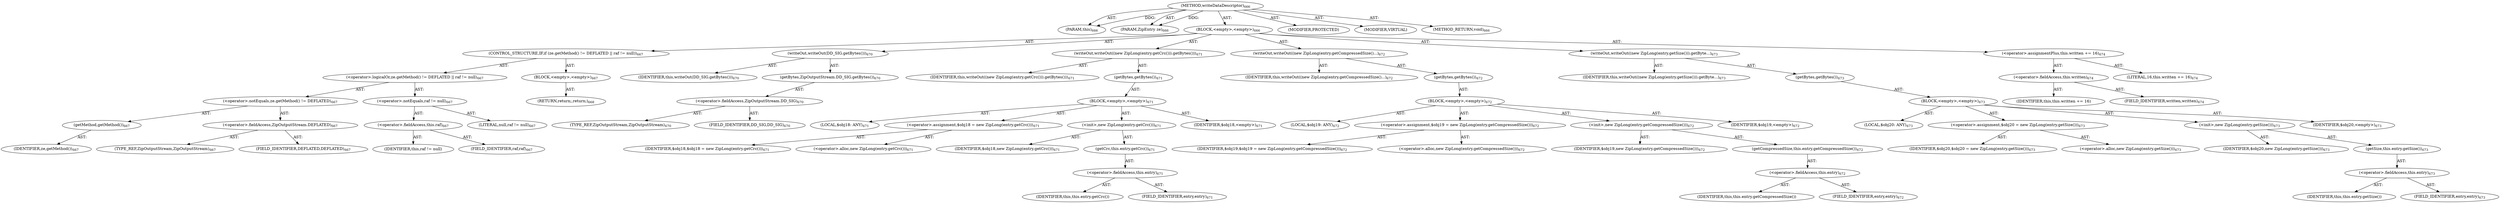 digraph "writeDataDescriptor" {  
"111669149713" [label = <(METHOD,writeDataDescriptor)<SUB>666</SUB>> ]
"115964117004" [label = <(PARAM,this)<SUB>666</SUB>> ]
"115964117025" [label = <(PARAM,ZipEntry ze)<SUB>666</SUB>> ]
"25769803845" [label = <(BLOCK,&lt;empty&gt;,&lt;empty&gt;)<SUB>666</SUB>> ]
"47244640290" [label = <(CONTROL_STRUCTURE,IF,if (ze.getMethod() != DEFLATED || raf != null))<SUB>667</SUB>> ]
"30064771596" [label = <(&lt;operator&gt;.logicalOr,ze.getMethod() != DEFLATED || raf != null)<SUB>667</SUB>> ]
"30064771597" [label = <(&lt;operator&gt;.notEquals,ze.getMethod() != DEFLATED)<SUB>667</SUB>> ]
"30064771598" [label = <(getMethod,getMethod())<SUB>667</SUB>> ]
"68719477093" [label = <(IDENTIFIER,ze,getMethod())<SUB>667</SUB>> ]
"30064771599" [label = <(&lt;operator&gt;.fieldAccess,ZipOutputStream.DEFLATED)<SUB>667</SUB>> ]
"180388626447" [label = <(TYPE_REF,ZipOutputStream,ZipOutputStream)<SUB>667</SUB>> ]
"55834575034" [label = <(FIELD_IDENTIFIER,DEFLATED,DEFLATED)<SUB>667</SUB>> ]
"30064771600" [label = <(&lt;operator&gt;.notEquals,raf != null)<SUB>667</SUB>> ]
"30064771601" [label = <(&lt;operator&gt;.fieldAccess,this.raf)<SUB>667</SUB>> ]
"68719477094" [label = <(IDENTIFIER,this,raf != null)> ]
"55834575035" [label = <(FIELD_IDENTIFIER,raf,raf)<SUB>667</SUB>> ]
"90194313290" [label = <(LITERAL,null,raf != null)<SUB>667</SUB>> ]
"25769803846" [label = <(BLOCK,&lt;empty&gt;,&lt;empty&gt;)<SUB>667</SUB>> ]
"146028888067" [label = <(RETURN,return;,return;)<SUB>668</SUB>> ]
"30064771602" [label = <(writeOut,writeOut(DD_SIG.getBytes()))<SUB>670</SUB>> ]
"68719476774" [label = <(IDENTIFIER,this,writeOut(DD_SIG.getBytes()))<SUB>670</SUB>> ]
"30064771603" [label = <(getBytes,ZipOutputStream.DD_SIG.getBytes())<SUB>670</SUB>> ]
"30064771604" [label = <(&lt;operator&gt;.fieldAccess,ZipOutputStream.DD_SIG)<SUB>670</SUB>> ]
"180388626448" [label = <(TYPE_REF,ZipOutputStream,ZipOutputStream)<SUB>670</SUB>> ]
"55834575036" [label = <(FIELD_IDENTIFIER,DD_SIG,DD_SIG)<SUB>670</SUB>> ]
"30064771605" [label = <(writeOut,writeOut((new ZipLong(entry.getCrc())).getBytes()))<SUB>671</SUB>> ]
"68719476775" [label = <(IDENTIFIER,this,writeOut((new ZipLong(entry.getCrc())).getBytes()))<SUB>671</SUB>> ]
"30064771606" [label = <(getBytes,getBytes())<SUB>671</SUB>> ]
"25769803847" [label = <(BLOCK,&lt;empty&gt;,&lt;empty&gt;)<SUB>671</SUB>> ]
"94489280538" [label = <(LOCAL,$obj18: ANY)<SUB>671</SUB>> ]
"30064771607" [label = <(&lt;operator&gt;.assignment,$obj18 = new ZipLong(entry.getCrc()))<SUB>671</SUB>> ]
"68719477095" [label = <(IDENTIFIER,$obj18,$obj18 = new ZipLong(entry.getCrc()))<SUB>671</SUB>> ]
"30064771608" [label = <(&lt;operator&gt;.alloc,new ZipLong(entry.getCrc()))<SUB>671</SUB>> ]
"30064771609" [label = <(&lt;init&gt;,new ZipLong(entry.getCrc()))<SUB>671</SUB>> ]
"68719477096" [label = <(IDENTIFIER,$obj18,new ZipLong(entry.getCrc()))<SUB>671</SUB>> ]
"30064771610" [label = <(getCrc,this.entry.getCrc())<SUB>671</SUB>> ]
"30064771611" [label = <(&lt;operator&gt;.fieldAccess,this.entry)<SUB>671</SUB>> ]
"68719477097" [label = <(IDENTIFIER,this,this.entry.getCrc())> ]
"55834575037" [label = <(FIELD_IDENTIFIER,entry,entry)<SUB>671</SUB>> ]
"68719477098" [label = <(IDENTIFIER,$obj18,&lt;empty&gt;)<SUB>671</SUB>> ]
"30064771612" [label = <(writeOut,writeOut((new ZipLong(entry.getCompressedSize()...)<SUB>672</SUB>> ]
"68719476776" [label = <(IDENTIFIER,this,writeOut((new ZipLong(entry.getCompressedSize()...)<SUB>672</SUB>> ]
"30064771613" [label = <(getBytes,getBytes())<SUB>672</SUB>> ]
"25769803848" [label = <(BLOCK,&lt;empty&gt;,&lt;empty&gt;)<SUB>672</SUB>> ]
"94489280539" [label = <(LOCAL,$obj19: ANY)<SUB>672</SUB>> ]
"30064771614" [label = <(&lt;operator&gt;.assignment,$obj19 = new ZipLong(entry.getCompressedSize()))<SUB>672</SUB>> ]
"68719477099" [label = <(IDENTIFIER,$obj19,$obj19 = new ZipLong(entry.getCompressedSize()))<SUB>672</SUB>> ]
"30064771615" [label = <(&lt;operator&gt;.alloc,new ZipLong(entry.getCompressedSize()))<SUB>672</SUB>> ]
"30064771616" [label = <(&lt;init&gt;,new ZipLong(entry.getCompressedSize()))<SUB>672</SUB>> ]
"68719477100" [label = <(IDENTIFIER,$obj19,new ZipLong(entry.getCompressedSize()))<SUB>672</SUB>> ]
"30064771617" [label = <(getCompressedSize,this.entry.getCompressedSize())<SUB>672</SUB>> ]
"30064771618" [label = <(&lt;operator&gt;.fieldAccess,this.entry)<SUB>672</SUB>> ]
"68719477101" [label = <(IDENTIFIER,this,this.entry.getCompressedSize())> ]
"55834575038" [label = <(FIELD_IDENTIFIER,entry,entry)<SUB>672</SUB>> ]
"68719477102" [label = <(IDENTIFIER,$obj19,&lt;empty&gt;)<SUB>672</SUB>> ]
"30064771619" [label = <(writeOut,writeOut((new ZipLong(entry.getSize())).getByte...)<SUB>673</SUB>> ]
"68719476777" [label = <(IDENTIFIER,this,writeOut((new ZipLong(entry.getSize())).getByte...)<SUB>673</SUB>> ]
"30064771620" [label = <(getBytes,getBytes())<SUB>673</SUB>> ]
"25769803849" [label = <(BLOCK,&lt;empty&gt;,&lt;empty&gt;)<SUB>673</SUB>> ]
"94489280540" [label = <(LOCAL,$obj20: ANY)<SUB>673</SUB>> ]
"30064771621" [label = <(&lt;operator&gt;.assignment,$obj20 = new ZipLong(entry.getSize()))<SUB>673</SUB>> ]
"68719477103" [label = <(IDENTIFIER,$obj20,$obj20 = new ZipLong(entry.getSize()))<SUB>673</SUB>> ]
"30064771622" [label = <(&lt;operator&gt;.alloc,new ZipLong(entry.getSize()))<SUB>673</SUB>> ]
"30064771623" [label = <(&lt;init&gt;,new ZipLong(entry.getSize()))<SUB>673</SUB>> ]
"68719477104" [label = <(IDENTIFIER,$obj20,new ZipLong(entry.getSize()))<SUB>673</SUB>> ]
"30064771624" [label = <(getSize,this.entry.getSize())<SUB>673</SUB>> ]
"30064771625" [label = <(&lt;operator&gt;.fieldAccess,this.entry)<SUB>673</SUB>> ]
"68719477105" [label = <(IDENTIFIER,this,this.entry.getSize())> ]
"55834575039" [label = <(FIELD_IDENTIFIER,entry,entry)<SUB>673</SUB>> ]
"68719477106" [label = <(IDENTIFIER,$obj20,&lt;empty&gt;)<SUB>673</SUB>> ]
"30064771626" [label = <(&lt;operator&gt;.assignmentPlus,this.written += 16)<SUB>674</SUB>> ]
"30064771627" [label = <(&lt;operator&gt;.fieldAccess,this.written)<SUB>674</SUB>> ]
"68719477107" [label = <(IDENTIFIER,this,this.written += 16)> ]
"55834575040" [label = <(FIELD_IDENTIFIER,written,written)<SUB>674</SUB>> ]
"90194313291" [label = <(LITERAL,16,this.written += 16)<SUB>674</SUB>> ]
"133143986243" [label = <(MODIFIER,PROTECTED)> ]
"133143986244" [label = <(MODIFIER,VIRTUAL)> ]
"128849018897" [label = <(METHOD_RETURN,void)<SUB>666</SUB>> ]
  "111669149713" -> "115964117004"  [ label = "AST: "] 
  "111669149713" -> "115964117025"  [ label = "AST: "] 
  "111669149713" -> "25769803845"  [ label = "AST: "] 
  "111669149713" -> "133143986243"  [ label = "AST: "] 
  "111669149713" -> "133143986244"  [ label = "AST: "] 
  "111669149713" -> "128849018897"  [ label = "AST: "] 
  "25769803845" -> "47244640290"  [ label = "AST: "] 
  "25769803845" -> "30064771602"  [ label = "AST: "] 
  "25769803845" -> "30064771605"  [ label = "AST: "] 
  "25769803845" -> "30064771612"  [ label = "AST: "] 
  "25769803845" -> "30064771619"  [ label = "AST: "] 
  "25769803845" -> "30064771626"  [ label = "AST: "] 
  "47244640290" -> "30064771596"  [ label = "AST: "] 
  "47244640290" -> "25769803846"  [ label = "AST: "] 
  "30064771596" -> "30064771597"  [ label = "AST: "] 
  "30064771596" -> "30064771600"  [ label = "AST: "] 
  "30064771597" -> "30064771598"  [ label = "AST: "] 
  "30064771597" -> "30064771599"  [ label = "AST: "] 
  "30064771598" -> "68719477093"  [ label = "AST: "] 
  "30064771599" -> "180388626447"  [ label = "AST: "] 
  "30064771599" -> "55834575034"  [ label = "AST: "] 
  "30064771600" -> "30064771601"  [ label = "AST: "] 
  "30064771600" -> "90194313290"  [ label = "AST: "] 
  "30064771601" -> "68719477094"  [ label = "AST: "] 
  "30064771601" -> "55834575035"  [ label = "AST: "] 
  "25769803846" -> "146028888067"  [ label = "AST: "] 
  "30064771602" -> "68719476774"  [ label = "AST: "] 
  "30064771602" -> "30064771603"  [ label = "AST: "] 
  "30064771603" -> "30064771604"  [ label = "AST: "] 
  "30064771604" -> "180388626448"  [ label = "AST: "] 
  "30064771604" -> "55834575036"  [ label = "AST: "] 
  "30064771605" -> "68719476775"  [ label = "AST: "] 
  "30064771605" -> "30064771606"  [ label = "AST: "] 
  "30064771606" -> "25769803847"  [ label = "AST: "] 
  "25769803847" -> "94489280538"  [ label = "AST: "] 
  "25769803847" -> "30064771607"  [ label = "AST: "] 
  "25769803847" -> "30064771609"  [ label = "AST: "] 
  "25769803847" -> "68719477098"  [ label = "AST: "] 
  "30064771607" -> "68719477095"  [ label = "AST: "] 
  "30064771607" -> "30064771608"  [ label = "AST: "] 
  "30064771609" -> "68719477096"  [ label = "AST: "] 
  "30064771609" -> "30064771610"  [ label = "AST: "] 
  "30064771610" -> "30064771611"  [ label = "AST: "] 
  "30064771611" -> "68719477097"  [ label = "AST: "] 
  "30064771611" -> "55834575037"  [ label = "AST: "] 
  "30064771612" -> "68719476776"  [ label = "AST: "] 
  "30064771612" -> "30064771613"  [ label = "AST: "] 
  "30064771613" -> "25769803848"  [ label = "AST: "] 
  "25769803848" -> "94489280539"  [ label = "AST: "] 
  "25769803848" -> "30064771614"  [ label = "AST: "] 
  "25769803848" -> "30064771616"  [ label = "AST: "] 
  "25769803848" -> "68719477102"  [ label = "AST: "] 
  "30064771614" -> "68719477099"  [ label = "AST: "] 
  "30064771614" -> "30064771615"  [ label = "AST: "] 
  "30064771616" -> "68719477100"  [ label = "AST: "] 
  "30064771616" -> "30064771617"  [ label = "AST: "] 
  "30064771617" -> "30064771618"  [ label = "AST: "] 
  "30064771618" -> "68719477101"  [ label = "AST: "] 
  "30064771618" -> "55834575038"  [ label = "AST: "] 
  "30064771619" -> "68719476777"  [ label = "AST: "] 
  "30064771619" -> "30064771620"  [ label = "AST: "] 
  "30064771620" -> "25769803849"  [ label = "AST: "] 
  "25769803849" -> "94489280540"  [ label = "AST: "] 
  "25769803849" -> "30064771621"  [ label = "AST: "] 
  "25769803849" -> "30064771623"  [ label = "AST: "] 
  "25769803849" -> "68719477106"  [ label = "AST: "] 
  "30064771621" -> "68719477103"  [ label = "AST: "] 
  "30064771621" -> "30064771622"  [ label = "AST: "] 
  "30064771623" -> "68719477104"  [ label = "AST: "] 
  "30064771623" -> "30064771624"  [ label = "AST: "] 
  "30064771624" -> "30064771625"  [ label = "AST: "] 
  "30064771625" -> "68719477105"  [ label = "AST: "] 
  "30064771625" -> "55834575039"  [ label = "AST: "] 
  "30064771626" -> "30064771627"  [ label = "AST: "] 
  "30064771626" -> "90194313291"  [ label = "AST: "] 
  "30064771627" -> "68719477107"  [ label = "AST: "] 
  "30064771627" -> "55834575040"  [ label = "AST: "] 
  "111669149713" -> "115964117004"  [ label = "DDG: "] 
  "111669149713" -> "115964117025"  [ label = "DDG: "] 
}

